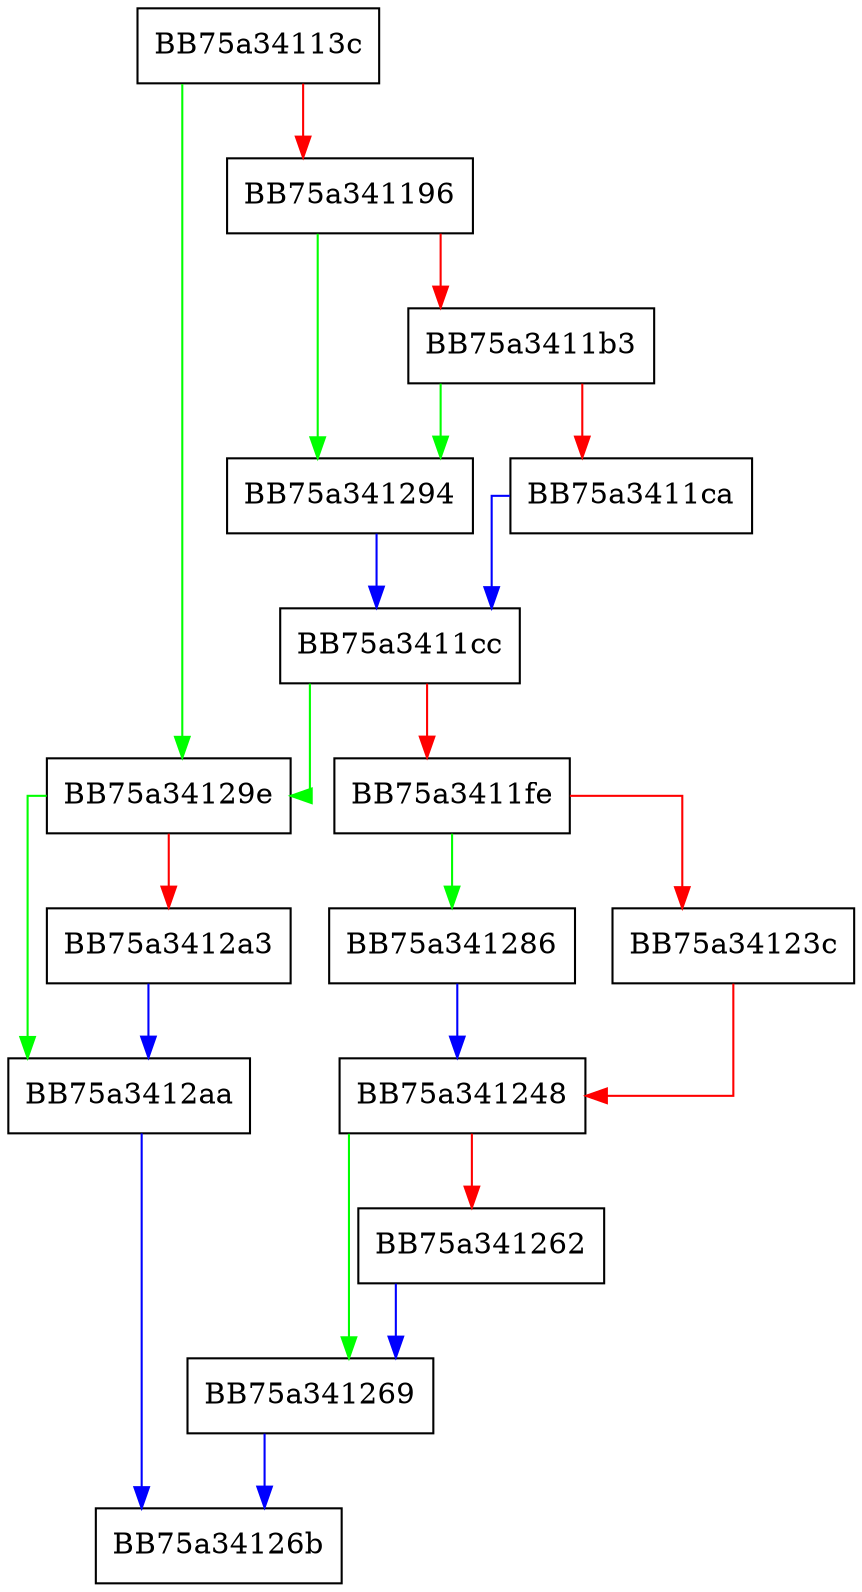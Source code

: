 digraph CallVmShutdown {
  node [shape="box"];
  graph [splines=ortho];
  BB75a34113c -> BB75a34129e [color="green"];
  BB75a34113c -> BB75a341196 [color="red"];
  BB75a341196 -> BB75a341294 [color="green"];
  BB75a341196 -> BB75a3411b3 [color="red"];
  BB75a3411b3 -> BB75a341294 [color="green"];
  BB75a3411b3 -> BB75a3411ca [color="red"];
  BB75a3411ca -> BB75a3411cc [color="blue"];
  BB75a3411cc -> BB75a34129e [color="green"];
  BB75a3411cc -> BB75a3411fe [color="red"];
  BB75a3411fe -> BB75a341286 [color="green"];
  BB75a3411fe -> BB75a34123c [color="red"];
  BB75a34123c -> BB75a341248 [color="red"];
  BB75a341248 -> BB75a341269 [color="green"];
  BB75a341248 -> BB75a341262 [color="red"];
  BB75a341262 -> BB75a341269 [color="blue"];
  BB75a341269 -> BB75a34126b [color="blue"];
  BB75a341286 -> BB75a341248 [color="blue"];
  BB75a341294 -> BB75a3411cc [color="blue"];
  BB75a34129e -> BB75a3412aa [color="green"];
  BB75a34129e -> BB75a3412a3 [color="red"];
  BB75a3412a3 -> BB75a3412aa [color="blue"];
  BB75a3412aa -> BB75a34126b [color="blue"];
}
